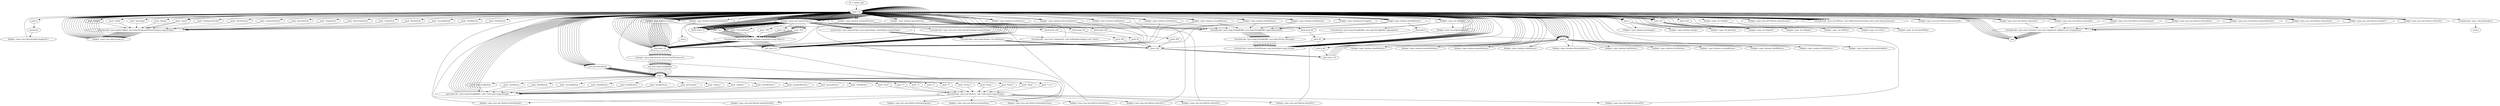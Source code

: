 digraph "" {
    "r0 := @this: pan"
    "load.r r0"
    "r0 := @this: pan"->"load.r r0";
    "push 4"
    "load.r r0"->"push 4";
    "newarray"
    "push 4"->"newarray";
    "fieldput <pan: java.lang.String[] imagesStr>"
    "newarray"->"fieldput <pan: java.lang.String[] imagesStr>";
    "fieldput <pan: java.lang.String[] imagesStr>"->"load.r r0";
    "load.r r0"->"load.r r0";
    "push \"privelege\""
    "load.r r0"->"push \"privelege\"";
    "virtualinvoke <java.applet.Applet: java.lang.String getParameter(java.lang.String)>"
    "push \"privelege\""->"virtualinvoke <java.applet.Applet: java.lang.String getParameter(java.lang.String)>";
    "fieldput <pan: java.lang.String at>"
    "virtualinvoke <java.applet.Applet: java.lang.String getParameter(java.lang.String)>"->"fieldput <pan: java.lang.String at>";
    "fieldput <pan: java.lang.String at>"->"load.r r0";
    "fieldget <pan: java.lang.String at>"
    "load.r r0"->"fieldget <pan: java.lang.String at>";
    "ifnull load.r r0"
    "fieldget <pan: java.lang.String at>"->"ifnull load.r r0";
    "ifnull load.r r0"->"load.r r0";
    "load.r r0"->"fieldget <pan: java.lang.String at>";
    "push \"%roast&beef*\""
    "fieldget <pan: java.lang.String at>"->"push \"%roast&beef*\"";
    "virtualinvoke <java.lang.String: boolean equals(java.lang.Object)>"
    "push \"%roast&beef*\""->"virtualinvoke <java.lang.String: boolean equals(java.lang.Object)>";
    "ifeq load.r r0"
    "virtualinvoke <java.lang.String: boolean equals(java.lang.Object)>"->"ifeq load.r r0";
    "ifeq load.r r0"->"load.r r0";
    "push 1"
    "load.r r0"->"push 1";
    "fieldput <pan: boolean priveleged>"
    "push 1"->"fieldput <pan: boolean priveleged>";
    "fieldput <pan: boolean priveleged>"->"load.r r0";
    "fieldget <pan: boolean debug>"
    "load.r r0"->"fieldget <pan: boolean debug>";
    "fieldget <pan: boolean debug>"->"ifeq load.r r0";
    "staticget <java.lang.System: java.io.PrintStream out>"
    "ifeq load.r r0"->"staticget <java.lang.System: java.io.PrintStream out>";
    "new java.lang.StringBuffer"
    "staticget <java.lang.System: java.io.PrintStream out>"->"new java.lang.StringBuffer";
    "dup1.r"
    "new java.lang.StringBuffer"->"dup1.r";
    "push \"priveleged :\""
    "dup1.r"->"push \"priveleged :\"";
    "specialinvoke <java.lang.StringBuffer: void <init>(java.lang.String)>"
    "push \"priveleged :\""->"specialinvoke <java.lang.StringBuffer: void <init>(java.lang.String)>";
    "specialinvoke <java.lang.StringBuffer: void <init>(java.lang.String)>"->"load.r r0";
    "fieldget <pan: boolean priveleged>"
    "load.r r0"->"fieldget <pan: boolean priveleged>";
    "virtualinvoke <java.lang.StringBuffer: java.lang.StringBuffer append(boolean)>"
    "fieldget <pan: boolean priveleged>"->"virtualinvoke <java.lang.StringBuffer: java.lang.StringBuffer append(boolean)>";
    "virtualinvoke <java.lang.StringBuffer: java.lang.String toString()>"
    "virtualinvoke <java.lang.StringBuffer: java.lang.StringBuffer append(boolean)>"->"virtualinvoke <java.lang.StringBuffer: java.lang.String toString()>";
    "virtualinvoke <java.io.PrintStream: void println(java.lang.String)>"
    "virtualinvoke <java.lang.StringBuffer: java.lang.String toString()>"->"virtualinvoke <java.io.PrintStream: void println(java.lang.String)>";
    "virtualinvoke <java.io.PrintStream: void println(java.lang.String)>"->"load.r r0";
    "load.r r0"->"load.r r0";
    "push \"debug\""
    "load.r r0"->"push \"debug\"";
    "push \"debug\""->"virtualinvoke <java.applet.Applet: java.lang.String getParameter(java.lang.String)>";
    "virtualinvoke <java.applet.Applet: java.lang.String getParameter(java.lang.String)>"->"fieldput <pan: java.lang.String at>";
    "fieldput <pan: java.lang.String at>"->"load.r r0";
    "load.r r0"->"fieldget <pan: java.lang.String at>";
    "fieldget <pan: java.lang.String at>"->"ifnull load.r r0";
    "ifnull load.r r0"->"load.r r0";
    "load.r r0"->"fieldget <pan: java.lang.String at>";
    "push \"ON\""
    "fieldget <pan: java.lang.String at>"->"push \"ON\"";
    "push \"ON\""->"virtualinvoke <java.lang.String: boolean equals(java.lang.Object)>";
    "ifne load.r r0"
    "virtualinvoke <java.lang.String: boolean equals(java.lang.Object)>"->"ifne load.r r0";
    "ifne load.r r0"->"load.r r0";
    "load.r r0"->"fieldget <pan: java.lang.String at>";
    "push \"on\""
    "fieldget <pan: java.lang.String at>"->"push \"on\"";
    "push \"on\""->"virtualinvoke <java.lang.String: boolean equals(java.lang.Object)>";
    "virtualinvoke <java.lang.String: boolean equals(java.lang.Object)>"->"ifeq load.r r0";
    "ifeq load.r r0"->"load.r r0";
    "load.r r0"->"push 1";
    "fieldput <pan: boolean debug>"
    "push 1"->"fieldput <pan: boolean debug>";
    "fieldput <pan: boolean debug>"->"load.r r0";
    "load.r r0"->"fieldget <pan: boolean debug>";
    "fieldget <pan: boolean debug>"->"ifeq load.r r0";
    "ifeq load.r r0"->"staticget <java.lang.System: java.io.PrintStream out>";
    "staticget <java.lang.System: java.io.PrintStream out>"->"new java.lang.StringBuffer";
    "new java.lang.StringBuffer"->"dup1.r";
    "push \"debug :\""
    "dup1.r"->"push \"debug :\"";
    "push \"debug :\""->"specialinvoke <java.lang.StringBuffer: void <init>(java.lang.String)>";
    "specialinvoke <java.lang.StringBuffer: void <init>(java.lang.String)>"->"load.r r0";
    "load.r r0"->"fieldget <pan: boolean debug>";
    "fieldget <pan: boolean debug>"->"virtualinvoke <java.lang.StringBuffer: java.lang.StringBuffer append(boolean)>";
    "virtualinvoke <java.lang.StringBuffer: java.lang.StringBuffer append(boolean)>"->"virtualinvoke <java.lang.StringBuffer: java.lang.String toString()>";
    "virtualinvoke <java.lang.StringBuffer: java.lang.String toString()>"->"virtualinvoke <java.io.PrintStream: void println(java.lang.String)>";
    "virtualinvoke <java.io.PrintStream: void println(java.lang.String)>"->"load.r r0";
    "load.r r0"->"load.r r0";
    "push \"speed\""
    "load.r r0"->"push \"speed\"";
    "push \"speed\""->"virtualinvoke <java.applet.Applet: java.lang.String getParameter(java.lang.String)>";
    "virtualinvoke <java.applet.Applet: java.lang.String getParameter(java.lang.String)>"->"fieldput <pan: java.lang.String at>";
    "fieldput <pan: java.lang.String at>"->"load.r r0";
    "load.r r0"->"fieldget <pan: java.lang.String at>";
    "ifnull push 50"
    "fieldget <pan: java.lang.String at>"->"ifnull push 50";
    "ifnull push 50"->"load.r r0";
    "load.r r0"->"fieldget <pan: java.lang.String at>";
    "staticinvoke <java.lang.Integer: java.lang.Integer valueOf(java.lang.String)>"
    "fieldget <pan: java.lang.String at>"->"staticinvoke <java.lang.Integer: java.lang.Integer valueOf(java.lang.String)>";
    "virtualinvoke <java.lang.Integer: int intValue()>"
    "staticinvoke <java.lang.Integer: java.lang.Integer valueOf(java.lang.String)>"->"virtualinvoke <java.lang.Integer: int intValue()>";
    "store.i $i3"
    "virtualinvoke <java.lang.Integer: int intValue()>"->"store.i $i3";
    "goto load.r r0"
    "store.i $i3"->"goto load.r r0";
    "goto load.r r0"->"load.r r0";
    "load.i $i3"
    "load.r r0"->"load.i $i3";
    "fieldput <pan: int nSpeed>"
    "load.i $i3"->"fieldput <pan: int nSpeed>";
    "fieldput <pan: int nSpeed>"->"load.r r0";
    "load.r r0"->"load.r r0";
    "fieldget <pan: int nSpeed>"
    "load.r r0"->"fieldget <pan: int nSpeed>";
    "fieldput <pan: int originalnSpeed>"
    "fieldget <pan: int nSpeed>"->"fieldput <pan: int originalnSpeed>";
    "fieldput <pan: int originalnSpeed>"->"load.r r0";
    "load.r r0"->"push 1";
    "fieldput <pan: int pixelVal>"
    "push 1"->"fieldput <pan: int pixelVal>";
    "fieldput <pan: int pixelVal>"->"load.r r0";
    "load.r r0"->"load.r r0";
    "load.r r0"->"push \"speed\"";
    "push \"speed\""->"virtualinvoke <java.applet.Applet: java.lang.String getParameter(java.lang.String)>";
    "virtualinvoke <java.applet.Applet: java.lang.String getParameter(java.lang.String)>"->"fieldput <pan: java.lang.String at>";
    "fieldput <pan: java.lang.String at>"->"load.r r0";
    "load.r r0"->"fieldget <pan: java.lang.String at>";
    "ifnull push 40"
    "fieldget <pan: java.lang.String at>"->"ifnull push 40";
    "ifnull push 40"->"load.r r0";
    "load.r r0"->"fieldget <pan: java.lang.String at>";
    "fieldget <pan: java.lang.String at>"->"staticinvoke <java.lang.Integer: java.lang.Integer valueOf(java.lang.String)>";
    "staticinvoke <java.lang.Integer: java.lang.Integer valueOf(java.lang.String)>"->"virtualinvoke <java.lang.Integer: int intValue()>";
    "virtualinvoke <java.lang.Integer: int intValue()>"->"store.i $i3";
    "store.i $i3"->"goto load.r r0";
    "goto load.r r0"->"load.r r0";
    "load.r r0"->"load.i $i3";
    "load.i $i3"->"fieldput <pan: int nSpeed>";
    "fieldput <pan: int nSpeed>"->"load.r r0";
    "load.r r0"->"fieldget <pan: boolean debug>";
    "fieldget <pan: boolean debug>"->"ifeq load.r r0";
    "ifeq load.r r0"->"staticget <java.lang.System: java.io.PrintStream out>";
    "staticget <java.lang.System: java.io.PrintStream out>"->"new java.lang.StringBuffer";
    "new java.lang.StringBuffer"->"dup1.r";
    "push \"nSpeed  :\""
    "dup1.r"->"push \"nSpeed  :\"";
    "push \"nSpeed  :\""->"specialinvoke <java.lang.StringBuffer: void <init>(java.lang.String)>";
    "specialinvoke <java.lang.StringBuffer: void <init>(java.lang.String)>"->"load.r r0";
    "load.r r0"->"fieldget <pan: int nSpeed>";
    "virtualinvoke <java.lang.StringBuffer: java.lang.StringBuffer append(int)>"
    "fieldget <pan: int nSpeed>"->"virtualinvoke <java.lang.StringBuffer: java.lang.StringBuffer append(int)>";
    "virtualinvoke <java.lang.StringBuffer: java.lang.StringBuffer append(int)>"->"virtualinvoke <java.lang.StringBuffer: java.lang.String toString()>";
    "virtualinvoke <java.lang.StringBuffer: java.lang.String toString()>"->"virtualinvoke <java.io.PrintStream: void println(java.lang.String)>";
    "virtualinvoke <java.io.PrintStream: void println(java.lang.String)>"->"load.r r0";
    "load.r r0"->"load.r r0";
    "push \"backgroundcolor\""
    "load.r r0"->"push \"backgroundcolor\"";
    "push \"backgroundcolor\""->"virtualinvoke <java.applet.Applet: java.lang.String getParameter(java.lang.String)>";
    "virtualinvoke <java.applet.Applet: java.lang.String getParameter(java.lang.String)>"->"fieldput <pan: java.lang.String at>";
    "fieldput <pan: java.lang.String at>"->"load.r r0";
    "load.r r0"->"fieldget <pan: java.lang.String at>";
    "fieldget <pan: java.lang.String at>"->"ifnull load.r r0";
    "ifnull load.r r0"->"load.r r0";
    "load.r r0"->"load.r r0";
    "load.r r0"->"load.r r0";
    "load.r r0"->"fieldget <pan: java.lang.String at>";
    "virtualinvoke <pan: java.awt.Color decodeColor(java.lang.String)>"
    "fieldget <pan: java.lang.String at>"->"virtualinvoke <pan: java.awt.Color decodeColor(java.lang.String)>";
    "virtualinvoke <java.awt.Component: void setBackground(java.awt.Color)>"
    "virtualinvoke <pan: java.awt.Color decodeColor(java.lang.String)>"->"virtualinvoke <java.awt.Component: void setBackground(java.awt.Color)>";
    "virtualinvoke <java.awt.Component: void setBackground(java.awt.Color)>"->"load.r r0";
    "load.r r0"->"load.r r0";
    "push \"showbuttons\""
    "load.r r0"->"push \"showbuttons\"";
    "push \"showbuttons\""->"virtualinvoke <java.applet.Applet: java.lang.String getParameter(java.lang.String)>";
    "virtualinvoke <java.applet.Applet: java.lang.String getParameter(java.lang.String)>"->"fieldput <pan: java.lang.String at>";
    "fieldput <pan: java.lang.String at>"->"load.r r0";
    "load.r r0"->"fieldget <pan: java.lang.String at>";
    "fieldget <pan: java.lang.String at>"->"ifnull load.r r0";
    "ifnull load.r r0"->"load.r r0";
    "load.r r0"->"fieldget <pan: java.lang.String at>";
    "push \"NO\""
    "fieldget <pan: java.lang.String at>"->"push \"NO\"";
    "push \"NO\""->"virtualinvoke <java.lang.String: boolean equals(java.lang.Object)>";
    "virtualinvoke <java.lang.String: boolean equals(java.lang.Object)>"->"ifne load.r r0";
    "ifne load.r r0"->"load.r r0";
    "load.r r0"->"fieldget <pan: java.lang.String at>";
    "push \"no\""
    "fieldget <pan: java.lang.String at>"->"push \"no\"";
    "push \"no\""->"virtualinvoke <java.lang.String: boolean equals(java.lang.Object)>";
    "virtualinvoke <java.lang.String: boolean equals(java.lang.Object)>"->"ifeq load.r r0";
    "ifeq load.r r0"->"load.r r0";
    "push 0"
    "load.r r0"->"push 0";
    "fieldput <pan: boolean showButtons>"
    "push 0"->"fieldput <pan: boolean showButtons>";
    "fieldput <pan: boolean showButtons>"->"load.r r0";
    "load.r r0"->"fieldget <pan: boolean debug>";
    "fieldget <pan: boolean debug>"->"ifeq load.r r0";
    "ifeq load.r r0"->"staticget <java.lang.System: java.io.PrintStream out>";
    "staticget <java.lang.System: java.io.PrintStream out>"->"new java.lang.StringBuffer";
    "new java.lang.StringBuffer"->"dup1.r";
    "push \"showButtons :\""
    "dup1.r"->"push \"showButtons :\"";
    "push \"showButtons :\""->"specialinvoke <java.lang.StringBuffer: void <init>(java.lang.String)>";
    "specialinvoke <java.lang.StringBuffer: void <init>(java.lang.String)>"->"load.r r0";
    "fieldget <pan: boolean showButtons>"
    "load.r r0"->"fieldget <pan: boolean showButtons>";
    "fieldget <pan: boolean showButtons>"->"virtualinvoke <java.lang.StringBuffer: java.lang.StringBuffer append(boolean)>";
    "virtualinvoke <java.lang.StringBuffer: java.lang.StringBuffer append(boolean)>"->"virtualinvoke <java.lang.StringBuffer: java.lang.String toString()>";
    "virtualinvoke <java.lang.StringBuffer: java.lang.String toString()>"->"virtualinvoke <java.io.PrintStream: void println(java.lang.String)>";
    "virtualinvoke <java.io.PrintStream: void println(java.lang.String)>"->"load.r r0";
    "load.r r0"->"load.r r0";
    "push \"numberbuttons\""
    "load.r r0"->"push \"numberbuttons\"";
    "push \"numberbuttons\""->"virtualinvoke <java.applet.Applet: java.lang.String getParameter(java.lang.String)>";
    "virtualinvoke <java.applet.Applet: java.lang.String getParameter(java.lang.String)>"->"fieldput <pan: java.lang.String at>";
    "fieldput <pan: java.lang.String at>"->"load.r r0";
    "load.r r0"->"fieldget <pan: java.lang.String at>";
    "fieldget <pan: java.lang.String at>"->"ifnull load.r r0";
    "ifnull load.r r0"->"load.r r0";
    "load.r r0"->"fieldget <pan: java.lang.String at>";
    "fieldget <pan: java.lang.String at>"->"push \"NO\"";
    "push \"NO\""->"virtualinvoke <java.lang.String: boolean equals(java.lang.Object)>";
    "virtualinvoke <java.lang.String: boolean equals(java.lang.Object)>"->"ifne load.r r0";
    "ifne load.r r0"->"load.r r0";
    "load.r r0"->"fieldget <pan: java.lang.String at>";
    "fieldget <pan: java.lang.String at>"->"push \"no\"";
    "push \"no\""->"virtualinvoke <java.lang.String: boolean equals(java.lang.Object)>";
    "virtualinvoke <java.lang.String: boolean equals(java.lang.Object)>"->"ifeq load.r r0";
    "ifeq load.r r0"->"load.r r0";
    "load.r r0"->"push 0";
    "fieldput <pan: boolean numberButtons>"
    "push 0"->"fieldput <pan: boolean numberButtons>";
    "fieldput <pan: boolean numberButtons>"->"load.r r0";
    "load.r r0"->"fieldget <pan: boolean debug>";
    "fieldget <pan: boolean debug>"->"ifeq load.r r0";
    "ifeq load.r r0"->"staticget <java.lang.System: java.io.PrintStream out>";
    "staticget <java.lang.System: java.io.PrintStream out>"->"new java.lang.StringBuffer";
    "new java.lang.StringBuffer"->"dup1.r";
    "push \"numberButtons :\""
    "dup1.r"->"push \"numberButtons :\"";
    "push \"numberButtons :\""->"specialinvoke <java.lang.StringBuffer: void <init>(java.lang.String)>";
    "specialinvoke <java.lang.StringBuffer: void <init>(java.lang.String)>"->"load.r r0";
    "fieldget <pan: boolean numberButtons>"
    "load.r r0"->"fieldget <pan: boolean numberButtons>";
    "fieldget <pan: boolean numberButtons>"->"virtualinvoke <java.lang.StringBuffer: java.lang.StringBuffer append(boolean)>";
    "virtualinvoke <java.lang.StringBuffer: java.lang.StringBuffer append(boolean)>"->"virtualinvoke <java.lang.StringBuffer: java.lang.String toString()>";
    "virtualinvoke <java.lang.StringBuffer: java.lang.String toString()>"->"virtualinvoke <java.io.PrintStream: void println(java.lang.String)>";
    "virtualinvoke <java.io.PrintStream: void println(java.lang.String)>"->"load.r r0";
    "load.r r0"->"load.r r0";
    "push \"pausebutton\""
    "load.r r0"->"push \"pausebutton\"";
    "push \"pausebutton\""->"virtualinvoke <java.applet.Applet: java.lang.String getParameter(java.lang.String)>";
    "virtualinvoke <java.applet.Applet: java.lang.String getParameter(java.lang.String)>"->"fieldput <pan: java.lang.String at>";
    "fieldput <pan: java.lang.String at>"->"load.r r0";
    "load.r r0"->"fieldget <pan: java.lang.String at>";
    "fieldget <pan: java.lang.String at>"->"ifnull load.r r0";
    "ifnull load.r r0"->"load.r r0";
    "load.r r0"->"fieldget <pan: java.lang.String at>";
    "fieldget <pan: java.lang.String at>"->"push \"NO\"";
    "push \"NO\""->"virtualinvoke <java.lang.String: boolean equals(java.lang.Object)>";
    "virtualinvoke <java.lang.String: boolean equals(java.lang.Object)>"->"ifne load.r r0";
    "ifne load.r r0"->"load.r r0";
    "load.r r0"->"fieldget <pan: java.lang.String at>";
    "fieldget <pan: java.lang.String at>"->"push \"no\"";
    "push \"no\""->"virtualinvoke <java.lang.String: boolean equals(java.lang.Object)>";
    "virtualinvoke <java.lang.String: boolean equals(java.lang.Object)>"->"ifeq load.r r0";
    "ifeq load.r r0"->"load.r r0";
    "load.r r0"->"push 0";
    "fieldput <pan: boolean pauseButton>"
    "push 0"->"fieldput <pan: boolean pauseButton>";
    "fieldput <pan: boolean pauseButton>"->"load.r r0";
    "load.r r0"->"fieldget <pan: boolean debug>";
    "fieldget <pan: boolean debug>"->"ifeq load.r r0";
    "ifeq load.r r0"->"staticget <java.lang.System: java.io.PrintStream out>";
    "staticget <java.lang.System: java.io.PrintStream out>"->"new java.lang.StringBuffer";
    "new java.lang.StringBuffer"->"dup1.r";
    "push \"pauseButton :\""
    "dup1.r"->"push \"pauseButton :\"";
    "push \"pauseButton :\""->"specialinvoke <java.lang.StringBuffer: void <init>(java.lang.String)>";
    "specialinvoke <java.lang.StringBuffer: void <init>(java.lang.String)>"->"load.r r0";
    "fieldget <pan: boolean pauseButton>"
    "load.r r0"->"fieldget <pan: boolean pauseButton>";
    "fieldget <pan: boolean pauseButton>"->"virtualinvoke <java.lang.StringBuffer: java.lang.StringBuffer append(boolean)>";
    "virtualinvoke <java.lang.StringBuffer: java.lang.StringBuffer append(boolean)>"->"virtualinvoke <java.lang.StringBuffer: java.lang.String toString()>";
    "virtualinvoke <java.lang.StringBuffer: java.lang.String toString()>"->"virtualinvoke <java.io.PrintStream: void println(java.lang.String)>";
    "virtualinvoke <java.io.PrintStream: void println(java.lang.String)>"->"load.r r0";
    "load.r r0"->"load.r r0";
    "push \"slowbutton\""
    "load.r r0"->"push \"slowbutton\"";
    "push \"slowbutton\""->"virtualinvoke <java.applet.Applet: java.lang.String getParameter(java.lang.String)>";
    "virtualinvoke <java.applet.Applet: java.lang.String getParameter(java.lang.String)>"->"fieldput <pan: java.lang.String at>";
    "fieldput <pan: java.lang.String at>"->"load.r r0";
    "load.r r0"->"fieldget <pan: java.lang.String at>";
    "fieldget <pan: java.lang.String at>"->"ifnull load.r r0";
    "ifnull load.r r0"->"load.r r0";
    "load.r r0"->"fieldget <pan: java.lang.String at>";
    "fieldget <pan: java.lang.String at>"->"push \"NO\"";
    "push \"NO\""->"virtualinvoke <java.lang.String: boolean equals(java.lang.Object)>";
    "virtualinvoke <java.lang.String: boolean equals(java.lang.Object)>"->"ifne load.r r0";
    "ifne load.r r0"->"load.r r0";
    "load.r r0"->"fieldget <pan: java.lang.String at>";
    "fieldget <pan: java.lang.String at>"->"push \"no\"";
    "push \"no\""->"virtualinvoke <java.lang.String: boolean equals(java.lang.Object)>";
    "virtualinvoke <java.lang.String: boolean equals(java.lang.Object)>"->"ifeq load.r r0";
    "ifeq load.r r0"->"load.r r0";
    "load.r r0"->"push 0";
    "fieldput <pan: boolean slowButton>"
    "push 0"->"fieldput <pan: boolean slowButton>";
    "fieldput <pan: boolean slowButton>"->"load.r r0";
    "load.r r0"->"fieldget <pan: boolean debug>";
    "fieldget <pan: boolean debug>"->"ifeq load.r r0";
    "ifeq load.r r0"->"staticget <java.lang.System: java.io.PrintStream out>";
    "staticget <java.lang.System: java.io.PrintStream out>"->"new java.lang.StringBuffer";
    "new java.lang.StringBuffer"->"dup1.r";
    "push \"slowButton :\""
    "dup1.r"->"push \"slowButton :\"";
    "push \"slowButton :\""->"specialinvoke <java.lang.StringBuffer: void <init>(java.lang.String)>";
    "specialinvoke <java.lang.StringBuffer: void <init>(java.lang.String)>"->"load.r r0";
    "fieldget <pan: boolean slowButton>"
    "load.r r0"->"fieldget <pan: boolean slowButton>";
    "fieldget <pan: boolean slowButton>"->"virtualinvoke <java.lang.StringBuffer: java.lang.StringBuffer append(boolean)>";
    "virtualinvoke <java.lang.StringBuffer: java.lang.StringBuffer append(boolean)>"->"virtualinvoke <java.lang.StringBuffer: java.lang.String toString()>";
    "virtualinvoke <java.lang.StringBuffer: java.lang.String toString()>"->"virtualinvoke <java.io.PrintStream: void println(java.lang.String)>";
    "virtualinvoke <java.io.PrintStream: void println(java.lang.String)>"->"load.r r0";
    "load.r r0"->"load.r r0";
    "push \"directionbutton\""
    "load.r r0"->"push \"directionbutton\"";
    "push \"directionbutton\""->"virtualinvoke <java.applet.Applet: java.lang.String getParameter(java.lang.String)>";
    "virtualinvoke <java.applet.Applet: java.lang.String getParameter(java.lang.String)>"->"fieldput <pan: java.lang.String at>";
    "fieldput <pan: java.lang.String at>"->"load.r r0";
    "load.r r0"->"fieldget <pan: java.lang.String at>";
    "fieldget <pan: java.lang.String at>"->"ifnull load.r r0";
    "ifnull load.r r0"->"load.r r0";
    "load.r r0"->"fieldget <pan: java.lang.String at>";
    "fieldget <pan: java.lang.String at>"->"push \"NO\"";
    "push \"NO\""->"virtualinvoke <java.lang.String: boolean equals(java.lang.Object)>";
    "virtualinvoke <java.lang.String: boolean equals(java.lang.Object)>"->"ifne load.r r0";
    "ifne load.r r0"->"load.r r0";
    "load.r r0"->"fieldget <pan: java.lang.String at>";
    "fieldget <pan: java.lang.String at>"->"push \"no\"";
    "push \"no\""->"virtualinvoke <java.lang.String: boolean equals(java.lang.Object)>";
    "virtualinvoke <java.lang.String: boolean equals(java.lang.Object)>"->"ifeq load.r r0";
    "ifeq load.r r0"->"load.r r0";
    "load.r r0"->"push 0";
    "fieldput <pan: boolean directionButton>"
    "push 0"->"fieldput <pan: boolean directionButton>";
    "fieldput <pan: boolean directionButton>"->"load.r r0";
    "load.r r0"->"fieldget <pan: boolean debug>";
    "fieldget <pan: boolean debug>"->"ifeq load.r r0";
    "ifeq load.r r0"->"staticget <java.lang.System: java.io.PrintStream out>";
    "staticget <java.lang.System: java.io.PrintStream out>"->"new java.lang.StringBuffer";
    "new java.lang.StringBuffer"->"dup1.r";
    "push \"directionButton :\""
    "dup1.r"->"push \"directionButton :\"";
    "push \"directionButton :\""->"specialinvoke <java.lang.StringBuffer: void <init>(java.lang.String)>";
    "specialinvoke <java.lang.StringBuffer: void <init>(java.lang.String)>"->"load.r r0";
    "fieldget <pan: boolean directionButton>"
    "load.r r0"->"fieldget <pan: boolean directionButton>";
    "fieldget <pan: boolean directionButton>"->"virtualinvoke <java.lang.StringBuffer: java.lang.StringBuffer append(boolean)>";
    "virtualinvoke <java.lang.StringBuffer: java.lang.StringBuffer append(boolean)>"->"virtualinvoke <java.lang.StringBuffer: java.lang.String toString()>";
    "virtualinvoke <java.lang.StringBuffer: java.lang.String toString()>"->"virtualinvoke <java.io.PrintStream: void println(java.lang.String)>";
    "virtualinvoke <java.io.PrintStream: void println(java.lang.String)>"->"load.r r0";
    "load.r r0"->"load.r r0";
    "push \"fastbutton\""
    "load.r r0"->"push \"fastbutton\"";
    "push \"fastbutton\""->"virtualinvoke <java.applet.Applet: java.lang.String getParameter(java.lang.String)>";
    "virtualinvoke <java.applet.Applet: java.lang.String getParameter(java.lang.String)>"->"fieldput <pan: java.lang.String at>";
    "fieldput <pan: java.lang.String at>"->"load.r r0";
    "load.r r0"->"fieldget <pan: java.lang.String at>";
    "fieldget <pan: java.lang.String at>"->"ifnull load.r r0";
    "ifnull load.r r0"->"load.r r0";
    "load.r r0"->"fieldget <pan: java.lang.String at>";
    "fieldget <pan: java.lang.String at>"->"push \"NO\"";
    "push \"NO\""->"virtualinvoke <java.lang.String: boolean equals(java.lang.Object)>";
    "virtualinvoke <java.lang.String: boolean equals(java.lang.Object)>"->"ifne load.r r0";
    "ifne load.r r0"->"load.r r0";
    "load.r r0"->"fieldget <pan: java.lang.String at>";
    "fieldget <pan: java.lang.String at>"->"push \"no\"";
    "push \"no\""->"virtualinvoke <java.lang.String: boolean equals(java.lang.Object)>";
    "virtualinvoke <java.lang.String: boolean equals(java.lang.Object)>"->"ifeq load.r r0";
    "ifeq load.r r0"->"load.r r0";
    "load.r r0"->"push 0";
    "fieldput <pan: boolean fastButton>"
    "push 0"->"fieldput <pan: boolean fastButton>";
    "fieldput <pan: boolean fastButton>"->"load.r r0";
    "load.r r0"->"fieldget <pan: boolean debug>";
    "fieldget <pan: boolean debug>"->"ifeq load.r r0";
    "ifeq load.r r0"->"staticget <java.lang.System: java.io.PrintStream out>";
    "staticget <java.lang.System: java.io.PrintStream out>"->"new java.lang.StringBuffer";
    "new java.lang.StringBuffer"->"dup1.r";
    "push \"fastButton :\""
    "dup1.r"->"push \"fastButton :\"";
    "push \"fastButton :\""->"specialinvoke <java.lang.StringBuffer: void <init>(java.lang.String)>";
    "specialinvoke <java.lang.StringBuffer: void <init>(java.lang.String)>"->"load.r r0";
    "fieldget <pan: boolean fastButton>"
    "load.r r0"->"fieldget <pan: boolean fastButton>";
    "fieldget <pan: boolean fastButton>"->"virtualinvoke <java.lang.StringBuffer: java.lang.StringBuffer append(boolean)>";
    "virtualinvoke <java.lang.StringBuffer: java.lang.StringBuffer append(boolean)>"->"virtualinvoke <java.lang.StringBuffer: java.lang.String toString()>";
    "virtualinvoke <java.lang.StringBuffer: java.lang.String toString()>"->"virtualinvoke <java.io.PrintStream: void println(java.lang.String)>";
    "virtualinvoke <java.io.PrintStream: void println(java.lang.String)>"->"load.r r0";
    "load.r r0"->"load.r r0";
    "push \"firstbutton\""
    "load.r r0"->"push \"firstbutton\"";
    "push \"firstbutton\""->"virtualinvoke <java.applet.Applet: java.lang.String getParameter(java.lang.String)>";
    "virtualinvoke <java.applet.Applet: java.lang.String getParameter(java.lang.String)>"->"fieldput <pan: java.lang.String at>";
    "fieldput <pan: java.lang.String at>"->"load.r r0";
    "load.r r0"->"fieldget <pan: java.lang.String at>";
    "fieldget <pan: java.lang.String at>"->"ifnull load.r r0";
    "ifnull load.r r0"->"load.r r0";
    "load.r r0"->"fieldget <pan: java.lang.String at>";
    "fieldget <pan: java.lang.String at>"->"push \"NO\"";
    "push \"NO\""->"virtualinvoke <java.lang.String: boolean equals(java.lang.Object)>";
    "virtualinvoke <java.lang.String: boolean equals(java.lang.Object)>"->"ifne load.r r0";
    "ifne load.r r0"->"load.r r0";
    "load.r r0"->"fieldget <pan: java.lang.String at>";
    "fieldget <pan: java.lang.String at>"->"push \"no\"";
    "push \"no\""->"virtualinvoke <java.lang.String: boolean equals(java.lang.Object)>";
    "virtualinvoke <java.lang.String: boolean equals(java.lang.Object)>"->"ifeq load.r r0";
    "ifeq load.r r0"->"load.r r0";
    "load.r r0"->"push 0";
    "fieldput <pan: boolean firstButton>"
    "push 0"->"fieldput <pan: boolean firstButton>";
    "fieldput <pan: boolean firstButton>"->"load.r r0";
    "load.r r0"->"fieldget <pan: boolean debug>";
    "fieldget <pan: boolean debug>"->"ifeq load.r r0";
    "ifeq load.r r0"->"staticget <java.lang.System: java.io.PrintStream out>";
    "staticget <java.lang.System: java.io.PrintStream out>"->"new java.lang.StringBuffer";
    "new java.lang.StringBuffer"->"dup1.r";
    "push \"firstButton :\""
    "dup1.r"->"push \"firstButton :\"";
    "push \"firstButton :\""->"specialinvoke <java.lang.StringBuffer: void <init>(java.lang.String)>";
    "specialinvoke <java.lang.StringBuffer: void <init>(java.lang.String)>"->"load.r r0";
    "fieldget <pan: boolean firstButton>"
    "load.r r0"->"fieldget <pan: boolean firstButton>";
    "fieldget <pan: boolean firstButton>"->"virtualinvoke <java.lang.StringBuffer: java.lang.StringBuffer append(boolean)>";
    "virtualinvoke <java.lang.StringBuffer: java.lang.StringBuffer append(boolean)>"->"virtualinvoke <java.lang.StringBuffer: java.lang.String toString()>";
    "virtualinvoke <java.lang.StringBuffer: java.lang.String toString()>"->"virtualinvoke <java.io.PrintStream: void println(java.lang.String)>";
    "virtualinvoke <java.io.PrintStream: void println(java.lang.String)>"->"load.r r0";
    "load.r r0"->"load.r r0";
    "push \"secondbutton\""
    "load.r r0"->"push \"secondbutton\"";
    "push \"secondbutton\""->"virtualinvoke <java.applet.Applet: java.lang.String getParameter(java.lang.String)>";
    "virtualinvoke <java.applet.Applet: java.lang.String getParameter(java.lang.String)>"->"fieldput <pan: java.lang.String at>";
    "fieldput <pan: java.lang.String at>"->"load.r r0";
    "load.r r0"->"fieldget <pan: java.lang.String at>";
    "fieldget <pan: java.lang.String at>"->"ifnull load.r r0";
    "ifnull load.r r0"->"load.r r0";
    "load.r r0"->"fieldget <pan: java.lang.String at>";
    "fieldget <pan: java.lang.String at>"->"push \"NO\"";
    "push \"NO\""->"virtualinvoke <java.lang.String: boolean equals(java.lang.Object)>";
    "virtualinvoke <java.lang.String: boolean equals(java.lang.Object)>"->"ifne load.r r0";
    "ifne load.r r0"->"load.r r0";
    "load.r r0"->"fieldget <pan: java.lang.String at>";
    "fieldget <pan: java.lang.String at>"->"push \"no\"";
    "push \"no\""->"virtualinvoke <java.lang.String: boolean equals(java.lang.Object)>";
    "virtualinvoke <java.lang.String: boolean equals(java.lang.Object)>"->"ifeq load.r r0";
    "ifeq load.r r0"->"load.r r0";
    "load.r r0"->"push 0";
    "fieldput <pan: boolean secondButton>"
    "push 0"->"fieldput <pan: boolean secondButton>";
    "fieldput <pan: boolean secondButton>"->"load.r r0";
    "load.r r0"->"fieldget <pan: boolean debug>";
    "fieldget <pan: boolean debug>"->"ifeq load.r r0";
    "ifeq load.r r0"->"staticget <java.lang.System: java.io.PrintStream out>";
    "staticget <java.lang.System: java.io.PrintStream out>"->"new java.lang.StringBuffer";
    "new java.lang.StringBuffer"->"dup1.r";
    "push \"secondButton :\""
    "dup1.r"->"push \"secondButton :\"";
    "push \"secondButton :\""->"specialinvoke <java.lang.StringBuffer: void <init>(java.lang.String)>";
    "specialinvoke <java.lang.StringBuffer: void <init>(java.lang.String)>"->"load.r r0";
    "fieldget <pan: boolean secondButton>"
    "load.r r0"->"fieldget <pan: boolean secondButton>";
    "fieldget <pan: boolean secondButton>"->"virtualinvoke <java.lang.StringBuffer: java.lang.StringBuffer append(boolean)>";
    "virtualinvoke <java.lang.StringBuffer: java.lang.StringBuffer append(boolean)>"->"virtualinvoke <java.lang.StringBuffer: java.lang.String toString()>";
    "virtualinvoke <java.lang.StringBuffer: java.lang.String toString()>"->"virtualinvoke <java.io.PrintStream: void println(java.lang.String)>";
    "virtualinvoke <java.io.PrintStream: void println(java.lang.String)>"->"load.r r0";
    "load.r r0"->"load.r r0";
    "push \"thirdbutton\""
    "load.r r0"->"push \"thirdbutton\"";
    "push \"thirdbutton\""->"virtualinvoke <java.applet.Applet: java.lang.String getParameter(java.lang.String)>";
    "virtualinvoke <java.applet.Applet: java.lang.String getParameter(java.lang.String)>"->"fieldput <pan: java.lang.String at>";
    "fieldput <pan: java.lang.String at>"->"load.r r0";
    "load.r r0"->"fieldget <pan: java.lang.String at>";
    "fieldget <pan: java.lang.String at>"->"ifnull load.r r0";
    "ifnull load.r r0"->"load.r r0";
    "load.r r0"->"fieldget <pan: java.lang.String at>";
    "fieldget <pan: java.lang.String at>"->"push \"NO\"";
    "push \"NO\""->"virtualinvoke <java.lang.String: boolean equals(java.lang.Object)>";
    "virtualinvoke <java.lang.String: boolean equals(java.lang.Object)>"->"ifne load.r r0";
    "ifne load.r r0"->"load.r r0";
    "load.r r0"->"fieldget <pan: java.lang.String at>";
    "fieldget <pan: java.lang.String at>"->"push \"no\"";
    "push \"no\""->"virtualinvoke <java.lang.String: boolean equals(java.lang.Object)>";
    "virtualinvoke <java.lang.String: boolean equals(java.lang.Object)>"->"ifeq load.r r0";
    "ifeq load.r r0"->"load.r r0";
    "load.r r0"->"push 0";
    "fieldput <pan: boolean thirdButton>"
    "push 0"->"fieldput <pan: boolean thirdButton>";
    "fieldput <pan: boolean thirdButton>"->"load.r r0";
    "load.r r0"->"fieldget <pan: boolean debug>";
    "fieldget <pan: boolean debug>"->"ifeq load.r r0";
    "ifeq load.r r0"->"staticget <java.lang.System: java.io.PrintStream out>";
    "staticget <java.lang.System: java.io.PrintStream out>"->"new java.lang.StringBuffer";
    "new java.lang.StringBuffer"->"dup1.r";
    "push \"thirdButton :\""
    "dup1.r"->"push \"thirdButton :\"";
    "push \"thirdButton :\""->"specialinvoke <java.lang.StringBuffer: void <init>(java.lang.String)>";
    "specialinvoke <java.lang.StringBuffer: void <init>(java.lang.String)>"->"load.r r0";
    "fieldget <pan: boolean thirdButton>"
    "load.r r0"->"fieldget <pan: boolean thirdButton>";
    "fieldget <pan: boolean thirdButton>"->"virtualinvoke <java.lang.StringBuffer: java.lang.StringBuffer append(boolean)>";
    "virtualinvoke <java.lang.StringBuffer: java.lang.StringBuffer append(boolean)>"->"virtualinvoke <java.lang.StringBuffer: java.lang.String toString()>";
    "virtualinvoke <java.lang.StringBuffer: java.lang.String toString()>"->"virtualinvoke <java.io.PrintStream: void println(java.lang.String)>";
    "virtualinvoke <java.io.PrintStream: void println(java.lang.String)>"->"load.r r0";
    "load.r r0"->"load.r r0";
    "push \"forthbutton\""
    "load.r r0"->"push \"forthbutton\"";
    "push \"forthbutton\""->"virtualinvoke <java.applet.Applet: java.lang.String getParameter(java.lang.String)>";
    "virtualinvoke <java.applet.Applet: java.lang.String getParameter(java.lang.String)>"->"fieldput <pan: java.lang.String at>";
    "fieldput <pan: java.lang.String at>"->"load.r r0";
    "load.r r0"->"fieldget <pan: java.lang.String at>";
    "fieldget <pan: java.lang.String at>"->"ifnull load.r r0";
    "ifnull load.r r0"->"load.r r0";
    "load.r r0"->"fieldget <pan: java.lang.String at>";
    "fieldget <pan: java.lang.String at>"->"push \"NO\"";
    "push \"NO\""->"virtualinvoke <java.lang.String: boolean equals(java.lang.Object)>";
    "virtualinvoke <java.lang.String: boolean equals(java.lang.Object)>"->"ifne load.r r0";
    "ifne load.r r0"->"load.r r0";
    "load.r r0"->"fieldget <pan: java.lang.String at>";
    "fieldget <pan: java.lang.String at>"->"push \"no\"";
    "push \"no\""->"virtualinvoke <java.lang.String: boolean equals(java.lang.Object)>";
    "virtualinvoke <java.lang.String: boolean equals(java.lang.Object)>"->"ifeq load.r r0";
    "ifeq load.r r0"->"load.r r0";
    "load.r r0"->"push 0";
    "fieldput <pan: boolean forthButton>"
    "push 0"->"fieldput <pan: boolean forthButton>";
    "fieldput <pan: boolean forthButton>"->"load.r r0";
    "load.r r0"->"fieldget <pan: boolean debug>";
    "fieldget <pan: boolean debug>"->"ifeq load.r r0";
    "ifeq load.r r0"->"staticget <java.lang.System: java.io.PrintStream out>";
    "staticget <java.lang.System: java.io.PrintStream out>"->"new java.lang.StringBuffer";
    "new java.lang.StringBuffer"->"dup1.r";
    "push \"forthButton :\""
    "dup1.r"->"push \"forthButton :\"";
    "push \"forthButton :\""->"specialinvoke <java.lang.StringBuffer: void <init>(java.lang.String)>";
    "specialinvoke <java.lang.StringBuffer: void <init>(java.lang.String)>"->"load.r r0";
    "fieldget <pan: boolean forthButton>"
    "load.r r0"->"fieldget <pan: boolean forthButton>";
    "fieldget <pan: boolean forthButton>"->"virtualinvoke <java.lang.StringBuffer: java.lang.StringBuffer append(boolean)>";
    "virtualinvoke <java.lang.StringBuffer: java.lang.StringBuffer append(boolean)>"->"virtualinvoke <java.lang.StringBuffer: java.lang.String toString()>";
    "virtualinvoke <java.lang.StringBuffer: java.lang.String toString()>"->"virtualinvoke <java.io.PrintStream: void println(java.lang.String)>";
    "virtualinvoke <java.io.PrintStream: void println(java.lang.String)>"->"load.r r0";
    "load.r r0"->"fieldget <pan: boolean showButtons>";
    "ifeq push 0"
    "fieldget <pan: boolean showButtons>"->"ifeq push 0";
    "push 40"
    "ifeq push 0"->"push 40";
    "store.b $i3"
    "push 40"->"store.b $i3";
    "store.b $i3"->"goto load.r r0";
    "goto load.r r0"->"load.r r0";
    "load.b $i3"
    "load.r r0"->"load.b $i3";
    "fieldput <pan: int nYPos>"
    "load.b $i3"->"fieldput <pan: int nYPos>";
    "fieldput <pan: int nYPos>"->"load.r r0";
    "load.r r0"->"fieldget <pan: boolean debug>";
    "fieldget <pan: boolean debug>"->"ifeq load.r r0";
    "ifeq load.r r0"->"staticget <java.lang.System: java.io.PrintStream out>";
    "staticget <java.lang.System: java.io.PrintStream out>"->"new java.lang.StringBuffer";
    "new java.lang.StringBuffer"->"dup1.r";
    "push \"showButtons  :\""
    "dup1.r"->"push \"showButtons  :\"";
    "push \"showButtons  :\""->"specialinvoke <java.lang.StringBuffer: void <init>(java.lang.String)>";
    "specialinvoke <java.lang.StringBuffer: void <init>(java.lang.String)>"->"load.r r0";
    "load.r r0"->"fieldget <pan: boolean showButtons>";
    "fieldget <pan: boolean showButtons>"->"virtualinvoke <java.lang.StringBuffer: java.lang.StringBuffer append(boolean)>";
    "virtualinvoke <java.lang.StringBuffer: java.lang.StringBuffer append(boolean)>"->"virtualinvoke <java.lang.StringBuffer: java.lang.String toString()>";
    "virtualinvoke <java.lang.StringBuffer: java.lang.String toString()>"->"virtualinvoke <java.io.PrintStream: void println(java.lang.String)>";
    "virtualinvoke <java.io.PrintStream: void println(java.lang.String)>"->"load.r r0";
    "load.r r0"->"load.r r0";
    "push \"height\""
    "load.r r0"->"push \"height\"";
    "push \"height\""->"virtualinvoke <java.applet.Applet: java.lang.String getParameter(java.lang.String)>";
    "virtualinvoke <java.applet.Applet: java.lang.String getParameter(java.lang.String)>"->"fieldput <pan: java.lang.String at>";
    "fieldput <pan: java.lang.String at>"->"load.r r0";
    "load.r r0"->"fieldget <pan: java.lang.String at>";
    "ifnull push 240"
    "fieldget <pan: java.lang.String at>"->"ifnull push 240";
    "ifnull push 240"->"load.r r0";
    "load.r r0"->"fieldget <pan: java.lang.String at>";
    "fieldget <pan: java.lang.String at>"->"staticinvoke <java.lang.Integer: java.lang.Integer valueOf(java.lang.String)>";
    "staticinvoke <java.lang.Integer: java.lang.Integer valueOf(java.lang.String)>"->"virtualinvoke <java.lang.Integer: int intValue()>";
    "virtualinvoke <java.lang.Integer: int intValue()>"->"store.i $i3";
    "store.i $i3"->"goto load.r r0";
    "goto load.r r0"->"load.r r0";
    "load.r r0"->"load.i $i3";
    "fieldput <pan: int nHeight>"
    "load.i $i3"->"fieldput <pan: int nHeight>";
    "fieldput <pan: int nHeight>"->"load.r r0";
    "load.r r0"->"load.r r0";
    "push \"width\""
    "load.r r0"->"push \"width\"";
    "push \"width\""->"virtualinvoke <java.applet.Applet: java.lang.String getParameter(java.lang.String)>";
    "virtualinvoke <java.applet.Applet: java.lang.String getParameter(java.lang.String)>"->"fieldput <pan: java.lang.String at>";
    "fieldput <pan: java.lang.String at>"->"load.r r0";
    "load.r r0"->"fieldget <pan: java.lang.String at>";
    "ifnull push 200"
    "fieldget <pan: java.lang.String at>"->"ifnull push 200";
    "ifnull push 200"->"load.r r0";
    "load.r r0"->"fieldget <pan: java.lang.String at>";
    "fieldget <pan: java.lang.String at>"->"staticinvoke <java.lang.Integer: java.lang.Integer valueOf(java.lang.String)>";
    "staticinvoke <java.lang.Integer: java.lang.Integer valueOf(java.lang.String)>"->"virtualinvoke <java.lang.Integer: int intValue()>";
    "virtualinvoke <java.lang.Integer: int intValue()>"->"store.i $i3";
    "store.i $i3"->"goto load.r r0";
    "goto load.r r0"->"load.r r0";
    "load.r r0"->"load.i $i3";
    "fieldput <pan: int nWidth>"
    "load.i $i3"->"fieldput <pan: int nWidth>";
    "fieldput <pan: int nWidth>"->"load.r r0";
    "load.r r0"->"load.r r0";
    "fieldget <pan: int nWidth>"
    "load.r r0"->"fieldget <pan: int nWidth>";
    "fieldput <pan: int nFrameWidth>"
    "fieldget <pan: int nWidth>"->"fieldput <pan: int nFrameWidth>";
    "fieldput <pan: int nFrameWidth>"->"load.r r0";
    "load.r r0"->"fieldget <pan: boolean showButtons>";
    "fieldget <pan: boolean showButtons>"->"load.r r0";
    "fieldget <pan: boolean buttonsNotAdded>"
    "load.r r0"->"fieldget <pan: boolean buttonsNotAdded>";
    "and.b"
    "fieldget <pan: boolean buttonsNotAdded>"->"and.b";
    "and.b"->"ifeq load.r r0";
    "ifeq load.r r0"->"load.r r0";
    "load.r r0"->"push 0";
    "fieldput <pan: boolean buttonsNotAdded>"
    "push 0"->"fieldput <pan: boolean buttonsNotAdded>";
    "fieldput <pan: boolean buttonsNotAdded>"->"load.r r0";
    "new java.awt.Button"
    "load.r r0"->"new java.awt.Button";
    "new java.awt.Button"->"dup1.r";
    "push \"Zoom+\""
    "dup1.r"->"push \"Zoom+\"";
    "specialinvoke <java.awt.Button: void <init>(java.lang.String)>"
    "push \"Zoom+\""->"specialinvoke <java.awt.Button: void <init>(java.lang.String)>";
    "fieldput <pan: java.awt.Button buttonZoomP>"
    "specialinvoke <java.awt.Button: void <init>(java.lang.String)>"->"fieldput <pan: java.awt.Button buttonZoomP>";
    "fieldput <pan: java.awt.Button buttonZoomP>"->"load.r r0";
    "fieldget <pan: java.awt.Button buttonZoomP>"
    "load.r r0"->"fieldget <pan: java.awt.Button buttonZoomP>";
    "fieldget <pan: java.awt.Button buttonZoomP>"->"load.r r0";
    "virtualinvoke <java.awt.Button: void addActionListener(java.awt.event.ActionListener)>"
    "load.r r0"->"virtualinvoke <java.awt.Button: void addActionListener(java.awt.event.ActionListener)>";
    "virtualinvoke <java.awt.Button: void addActionListener(java.awt.event.ActionListener)>"->"load.r r0";
    "load.r r0"->"new java.awt.Button";
    "new java.awt.Button"->"dup1.r";
    "push \"Zoom-\""
    "dup1.r"->"push \"Zoom-\"";
    "push \"Zoom-\""->"specialinvoke <java.awt.Button: void <init>(java.lang.String)>";
    "fieldput <pan: java.awt.Button buttonZoomM>"
    "specialinvoke <java.awt.Button: void <init>(java.lang.String)>"->"fieldput <pan: java.awt.Button buttonZoomM>";
    "fieldput <pan: java.awt.Button buttonZoomM>"->"load.r r0";
    "fieldget <pan: java.awt.Button buttonZoomM>"
    "load.r r0"->"fieldget <pan: java.awt.Button buttonZoomM>";
    "fieldget <pan: java.awt.Button buttonZoomM>"->"load.r r0";
    "load.r r0"->"virtualinvoke <java.awt.Button: void addActionListener(java.awt.event.ActionListener)>";
    "virtualinvoke <java.awt.Button: void addActionListener(java.awt.event.ActionListener)>"->"load.r r0";
    "load.r r0"->"fieldget <pan: boolean pauseButton>";
    "fieldget <pan: boolean pauseButton>"->"ifeq load.r r0";
    "ifeq load.r r0"->"load.r r0";
    "load.r r0"->"new java.awt.Button";
    "new java.awt.Button"->"dup1.r";
    "push \"Pause\""
    "dup1.r"->"push \"Pause\"";
    "push \"Pause\""->"specialinvoke <java.awt.Button: void <init>(java.lang.String)>";
    "fieldput <pan: java.awt.Button buttonSuspend>"
    "specialinvoke <java.awt.Button: void <init>(java.lang.String)>"->"fieldput <pan: java.awt.Button buttonSuspend>";
    "fieldput <pan: java.awt.Button buttonSuspend>"->"load.r r0";
    "load.r r0"->"load.r r0";
    "fieldget <pan: java.awt.Button buttonSuspend>"
    "load.r r0"->"fieldget <pan: java.awt.Button buttonSuspend>";
    "virtualinvoke <java.awt.Container: java.awt.Component add(java.awt.Component)>"
    "fieldget <pan: java.awt.Button buttonSuspend>"->"virtualinvoke <java.awt.Container: java.awt.Component add(java.awt.Component)>";
    "pop"
    "virtualinvoke <java.awt.Container: java.awt.Component add(java.awt.Component)>"->"pop";
    "pop"->"load.r r0";
    "load.r r0"->"fieldget <pan: java.awt.Button buttonSuspend>";
    "fieldget <pan: java.awt.Button buttonSuspend>"->"load.r r0";
    "load.r r0"->"virtualinvoke <java.awt.Button: void addActionListener(java.awt.event.ActionListener)>";
    "virtualinvoke <java.awt.Button: void addActionListener(java.awt.event.ActionListener)>"->"load.r r0";
    "load.r r0"->"fieldget <pan: boolean slowButton>";
    "fieldget <pan: boolean slowButton>"->"ifeq load.r r0";
    "ifeq load.r r0"->"load.r r0";
    "load.r r0"->"new java.awt.Button";
    "new java.awt.Button"->"dup1.r";
    "push \"Slow\""
    "dup1.r"->"push \"Slow\"";
    "push \"Slow\""->"specialinvoke <java.awt.Button: void <init>(java.lang.String)>";
    "fieldput <pan: java.awt.Button buttonSlow>"
    "specialinvoke <java.awt.Button: void <init>(java.lang.String)>"->"fieldput <pan: java.awt.Button buttonSlow>";
    "fieldput <pan: java.awt.Button buttonSlow>"->"load.r r0";
    "load.r r0"->"load.r r0";
    "fieldget <pan: java.awt.Button buttonSlow>"
    "load.r r0"->"fieldget <pan: java.awt.Button buttonSlow>";
    "fieldget <pan: java.awt.Button buttonSlow>"->"virtualinvoke <java.awt.Container: java.awt.Component add(java.awt.Component)>";
    "virtualinvoke <java.awt.Container: java.awt.Component add(java.awt.Component)>"->"pop";
    "pop"->"load.r r0";
    "load.r r0"->"fieldget <pan: java.awt.Button buttonSlow>";
    "fieldget <pan: java.awt.Button buttonSlow>"->"load.r r0";
    "load.r r0"->"virtualinvoke <java.awt.Button: void addActionListener(java.awt.event.ActionListener)>";
    "virtualinvoke <java.awt.Button: void addActionListener(java.awt.event.ActionListener)>"->"load.r r0";
    "load.r r0"->"fieldget <pan: boolean directionButton>";
    "fieldget <pan: boolean directionButton>"->"ifeq load.r r0";
    "ifeq load.r r0"->"load.r r0";
    "load.r r0"->"new java.awt.Button";
    "new java.awt.Button"->"dup1.r";
    "push \"<-|->\""
    "dup1.r"->"push \"<-|->\"";
    "push \"<-|->\""->"specialinvoke <java.awt.Button: void <init>(java.lang.String)>";
    "fieldput <pan: java.awt.Button buttonDirection>"
    "specialinvoke <java.awt.Button: void <init>(java.lang.String)>"->"fieldput <pan: java.awt.Button buttonDirection>";
    "fieldput <pan: java.awt.Button buttonDirection>"->"load.r r0";
    "load.r r0"->"load.r r0";
    "fieldget <pan: java.awt.Button buttonDirection>"
    "load.r r0"->"fieldget <pan: java.awt.Button buttonDirection>";
    "fieldget <pan: java.awt.Button buttonDirection>"->"virtualinvoke <java.awt.Container: java.awt.Component add(java.awt.Component)>";
    "virtualinvoke <java.awt.Container: java.awt.Component add(java.awt.Component)>"->"pop";
    "pop"->"load.r r0";
    "load.r r0"->"fieldget <pan: java.awt.Button buttonDirection>";
    "fieldget <pan: java.awt.Button buttonDirection>"->"load.r r0";
    "load.r r0"->"virtualinvoke <java.awt.Button: void addActionListener(java.awt.event.ActionListener)>";
    "virtualinvoke <java.awt.Button: void addActionListener(java.awt.event.ActionListener)>"->"load.r r0";
    "load.r r0"->"fieldget <pan: boolean fastButton>";
    "fieldget <pan: boolean fastButton>"->"ifeq load.r r0";
    "ifeq load.r r0"->"load.r r0";
    "load.r r0"->"new java.awt.Button";
    "new java.awt.Button"->"dup1.r";
    "push \"Fast\""
    "dup1.r"->"push \"Fast\"";
    "push \"Fast\""->"specialinvoke <java.awt.Button: void <init>(java.lang.String)>";
    "fieldput <pan: java.awt.Button buttonFast>"
    "specialinvoke <java.awt.Button: void <init>(java.lang.String)>"->"fieldput <pan: java.awt.Button buttonFast>";
    "fieldput <pan: java.awt.Button buttonFast>"->"load.r r0";
    "load.r r0"->"load.r r0";
    "fieldget <pan: java.awt.Button buttonFast>"
    "load.r r0"->"fieldget <pan: java.awt.Button buttonFast>";
    "fieldget <pan: java.awt.Button buttonFast>"->"virtualinvoke <java.awt.Container: java.awt.Component add(java.awt.Component)>";
    "virtualinvoke <java.awt.Container: java.awt.Component add(java.awt.Component)>"->"pop";
    "pop"->"load.r r0";
    "load.r r0"->"fieldget <pan: java.awt.Button buttonFast>";
    "fieldget <pan: java.awt.Button buttonFast>"->"load.r r0";
    "load.r r0"->"virtualinvoke <java.awt.Button: void addActionListener(java.awt.event.ActionListener)>";
    "virtualinvoke <java.awt.Button: void addActionListener(java.awt.event.ActionListener)>"->"load.r r0";
    "load.r r0"->"fieldget <pan: boolean numberButtons>";
    "fieldget <pan: boolean numberButtons>"->"ifeq load.r r0";
    "ifeq load.r r0"->"load.r r0";
    "load.r r0"->"fieldget <pan: boolean firstButton>";
    "fieldget <pan: boolean firstButton>"->"ifeq load.r r0";
    "ifeq load.r r0"->"load.r r0";
    "load.r r0"->"new java.awt.Button";
    "new java.awt.Button"->"dup1.r";
    "push \"1\""
    "dup1.r"->"push \"1\"";
    "push \"1\""->"specialinvoke <java.awt.Button: void <init>(java.lang.String)>";
    "fieldput <pan: java.awt.Button buttonP1>"
    "specialinvoke <java.awt.Button: void <init>(java.lang.String)>"->"fieldput <pan: java.awt.Button buttonP1>";
    "fieldput <pan: java.awt.Button buttonP1>"->"load.r r0";
    "load.r r0"->"load.r r0";
    "fieldget <pan: java.awt.Button buttonP1>"
    "load.r r0"->"fieldget <pan: java.awt.Button buttonP1>";
    "fieldget <pan: java.awt.Button buttonP1>"->"virtualinvoke <java.awt.Container: java.awt.Component add(java.awt.Component)>";
    "virtualinvoke <java.awt.Container: java.awt.Component add(java.awt.Component)>"->"pop";
    "pop"->"load.r r0";
    "load.r r0"->"fieldget <pan: java.awt.Button buttonP1>";
    "fieldget <pan: java.awt.Button buttonP1>"->"load.r r0";
    "load.r r0"->"virtualinvoke <java.awt.Button: void addActionListener(java.awt.event.ActionListener)>";
    "virtualinvoke <java.awt.Button: void addActionListener(java.awt.event.ActionListener)>"->"load.r r0";
    "load.r r0"->"fieldget <pan: boolean secondButton>";
    "fieldget <pan: boolean secondButton>"->"ifeq load.r r0";
    "ifeq load.r r0"->"load.r r0";
    "load.r r0"->"new java.awt.Button";
    "new java.awt.Button"->"dup1.r";
    "push \"2\""
    "dup1.r"->"push \"2\"";
    "push \"2\""->"specialinvoke <java.awt.Button: void <init>(java.lang.String)>";
    "fieldput <pan: java.awt.Button buttonP2>"
    "specialinvoke <java.awt.Button: void <init>(java.lang.String)>"->"fieldput <pan: java.awt.Button buttonP2>";
    "fieldput <pan: java.awt.Button buttonP2>"->"load.r r0";
    "load.r r0"->"load.r r0";
    "fieldget <pan: java.awt.Button buttonP2>"
    "load.r r0"->"fieldget <pan: java.awt.Button buttonP2>";
    "fieldget <pan: java.awt.Button buttonP2>"->"virtualinvoke <java.awt.Container: java.awt.Component add(java.awt.Component)>";
    "virtualinvoke <java.awt.Container: java.awt.Component add(java.awt.Component)>"->"pop";
    "pop"->"load.r r0";
    "load.r r0"->"fieldget <pan: java.awt.Button buttonP2>";
    "fieldget <pan: java.awt.Button buttonP2>"->"load.r r0";
    "load.r r0"->"virtualinvoke <java.awt.Button: void addActionListener(java.awt.event.ActionListener)>";
    "virtualinvoke <java.awt.Button: void addActionListener(java.awt.event.ActionListener)>"->"load.r r0";
    "load.r r0"->"fieldget <pan: boolean thirdButton>";
    "fieldget <pan: boolean thirdButton>"->"ifeq load.r r0";
    "ifeq load.r r0"->"load.r r0";
    "load.r r0"->"new java.awt.Button";
    "new java.awt.Button"->"dup1.r";
    "push \"3\""
    "dup1.r"->"push \"3\"";
    "push \"3\""->"specialinvoke <java.awt.Button: void <init>(java.lang.String)>";
    "fieldput <pan: java.awt.Button buttonP3>"
    "specialinvoke <java.awt.Button: void <init>(java.lang.String)>"->"fieldput <pan: java.awt.Button buttonP3>";
    "fieldput <pan: java.awt.Button buttonP3>"->"load.r r0";
    "load.r r0"->"load.r r0";
    "fieldget <pan: java.awt.Button buttonP3>"
    "load.r r0"->"fieldget <pan: java.awt.Button buttonP3>";
    "fieldget <pan: java.awt.Button buttonP3>"->"virtualinvoke <java.awt.Container: java.awt.Component add(java.awt.Component)>";
    "virtualinvoke <java.awt.Container: java.awt.Component add(java.awt.Component)>"->"pop";
    "pop"->"load.r r0";
    "load.r r0"->"fieldget <pan: java.awt.Button buttonP3>";
    "fieldget <pan: java.awt.Button buttonP3>"->"load.r r0";
    "load.r r0"->"virtualinvoke <java.awt.Button: void addActionListener(java.awt.event.ActionListener)>";
    "virtualinvoke <java.awt.Button: void addActionListener(java.awt.event.ActionListener)>"->"load.r r0";
    "load.r r0"->"fieldget <pan: boolean forthButton>";
    "fieldget <pan: boolean forthButton>"->"ifeq load.r r0";
    "ifeq load.r r0"->"load.r r0";
    "load.r r0"->"new java.awt.Button";
    "new java.awt.Button"->"dup1.r";
    "push \"4\""
    "dup1.r"->"push \"4\"";
    "push \"4\""->"specialinvoke <java.awt.Button: void <init>(java.lang.String)>";
    "fieldput <pan: java.awt.Button buttonP4>"
    "specialinvoke <java.awt.Button: void <init>(java.lang.String)>"->"fieldput <pan: java.awt.Button buttonP4>";
    "fieldput <pan: java.awt.Button buttonP4>"->"load.r r0";
    "load.r r0"->"load.r r0";
    "fieldget <pan: java.awt.Button buttonP4>"
    "load.r r0"->"fieldget <pan: java.awt.Button buttonP4>";
    "fieldget <pan: java.awt.Button buttonP4>"->"virtualinvoke <java.awt.Container: java.awt.Component add(java.awt.Component)>";
    "virtualinvoke <java.awt.Container: java.awt.Component add(java.awt.Component)>"->"pop";
    "pop"->"load.r r0";
    "load.r r0"->"fieldget <pan: java.awt.Button buttonP4>";
    "fieldget <pan: java.awt.Button buttonP4>"->"load.r r0";
    "load.r r0"->"virtualinvoke <java.awt.Button: void addActionListener(java.awt.event.ActionListener)>";
    "virtualinvoke <java.awt.Button: void addActionListener(java.awt.event.ActionListener)>"->"load.r r0";
    "virtualinvoke <pan: void getImage()>"
    "load.r r0"->"virtualinvoke <pan: void getImage()>";
    "return"
    "virtualinvoke <pan: void getImage()>"->"return";
    "push 200"
    "ifnull push 200"->"push 200";
    "push 200"->"store.i $i3";
    "push 240"
    "ifnull push 240"->"push 240";
    "push 240"->"store.i $i3";
    "ifeq push 0"->"push 0";
    "push 0"->"store.b $i3";
    "ifnull push 40"->"push 40";
    "push 40"->"store.i $i3";
    "push 50"
    "ifnull push 50"->"push 50";
    "push 50"->"store.i $i3";
}
